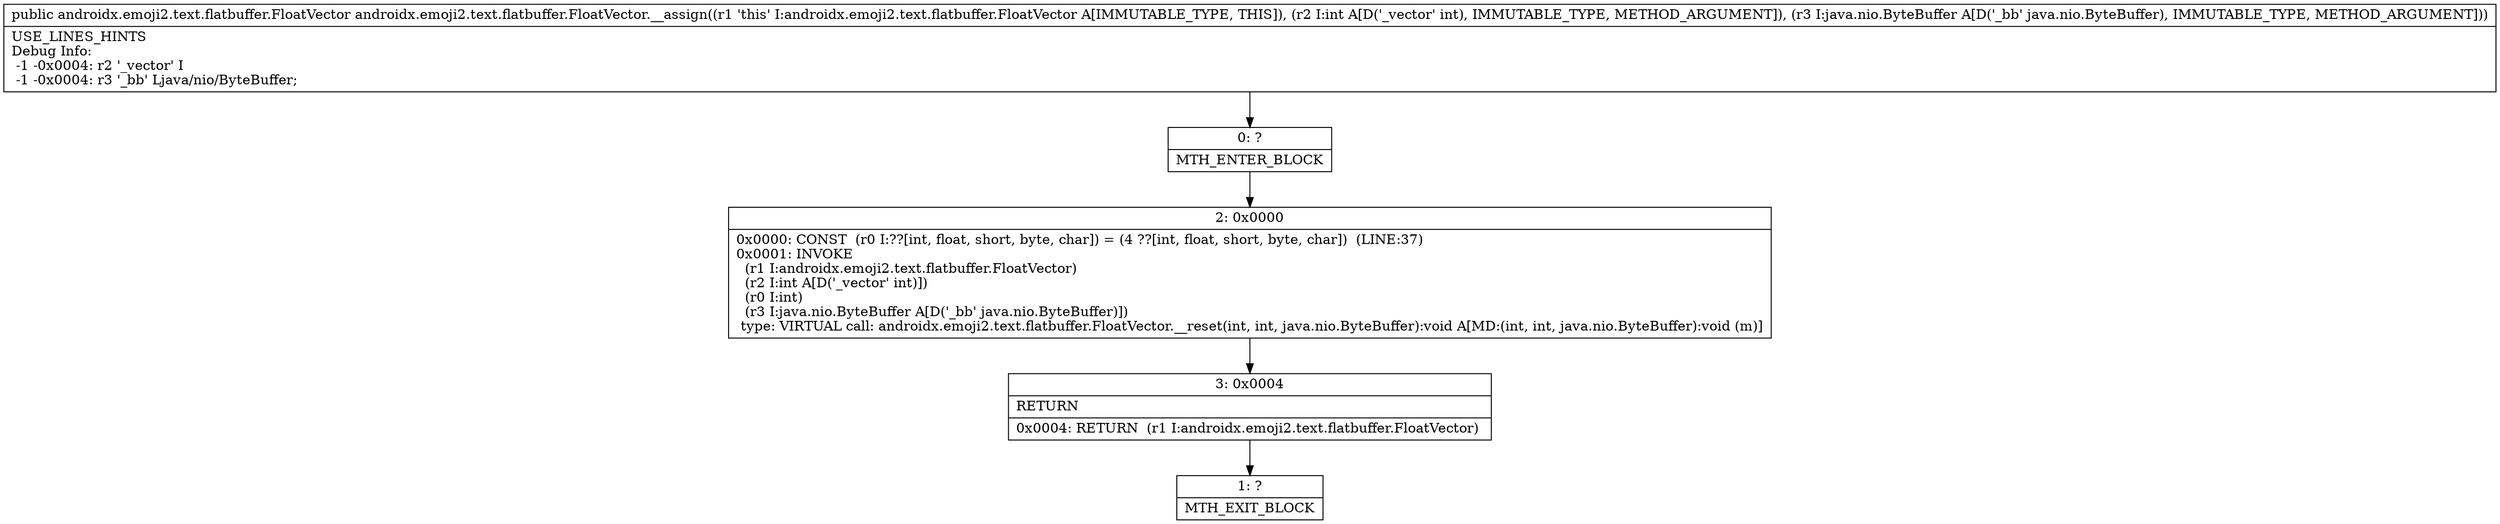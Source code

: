 digraph "CFG forandroidx.emoji2.text.flatbuffer.FloatVector.__assign(ILjava\/nio\/ByteBuffer;)Landroidx\/emoji2\/text\/flatbuffer\/FloatVector;" {
Node_0 [shape=record,label="{0\:\ ?|MTH_ENTER_BLOCK\l}"];
Node_2 [shape=record,label="{2\:\ 0x0000|0x0000: CONST  (r0 I:??[int, float, short, byte, char]) = (4 ??[int, float, short, byte, char])  (LINE:37)\l0x0001: INVOKE  \l  (r1 I:androidx.emoji2.text.flatbuffer.FloatVector)\l  (r2 I:int A[D('_vector' int)])\l  (r0 I:int)\l  (r3 I:java.nio.ByteBuffer A[D('_bb' java.nio.ByteBuffer)])\l type: VIRTUAL call: androidx.emoji2.text.flatbuffer.FloatVector.__reset(int, int, java.nio.ByteBuffer):void A[MD:(int, int, java.nio.ByteBuffer):void (m)]\l}"];
Node_3 [shape=record,label="{3\:\ 0x0004|RETURN\l|0x0004: RETURN  (r1 I:androidx.emoji2.text.flatbuffer.FloatVector) \l}"];
Node_1 [shape=record,label="{1\:\ ?|MTH_EXIT_BLOCK\l}"];
MethodNode[shape=record,label="{public androidx.emoji2.text.flatbuffer.FloatVector androidx.emoji2.text.flatbuffer.FloatVector.__assign((r1 'this' I:androidx.emoji2.text.flatbuffer.FloatVector A[IMMUTABLE_TYPE, THIS]), (r2 I:int A[D('_vector' int), IMMUTABLE_TYPE, METHOD_ARGUMENT]), (r3 I:java.nio.ByteBuffer A[D('_bb' java.nio.ByteBuffer), IMMUTABLE_TYPE, METHOD_ARGUMENT]))  | USE_LINES_HINTS\lDebug Info:\l  \-1 \-0x0004: r2 '_vector' I\l  \-1 \-0x0004: r3 '_bb' Ljava\/nio\/ByteBuffer;\l}"];
MethodNode -> Node_0;Node_0 -> Node_2;
Node_2 -> Node_3;
Node_3 -> Node_1;
}

